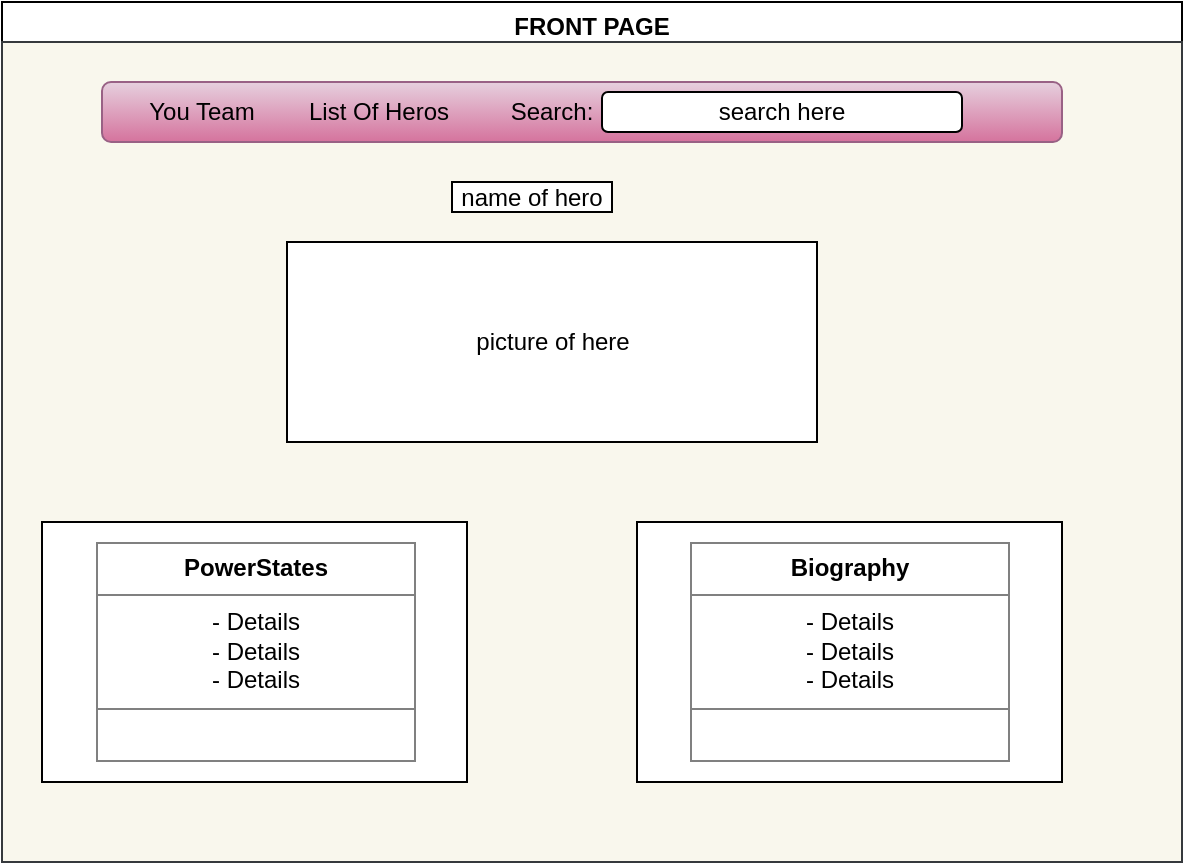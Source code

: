 <mxfile>
    <diagram id="0J6ytOLInglU2Zj-Hsx2" name="Page-1">
        <mxGraphModel dx="1061" dy="474" grid="1" gridSize="10" guides="1" tooltips="1" connect="1" arrows="1" fold="1" page="1" pageScale="1" pageWidth="850" pageHeight="1100" math="0" shadow="0">
            <root>
                <mxCell id="0"/>
                <mxCell id="1" parent="0"/>
                <mxCell id="2" value="FRONT PAGE" style="swimlane;" parent="1" vertex="1">
                    <mxGeometry x="120" y="90" width="590" height="430" as="geometry"/>
                </mxCell>
                <mxCell id="3" value="" style="rounded=0;whiteSpace=wrap;html=1;fillColor=#f9f7ed;strokeColor=#36393d;" parent="2" vertex="1">
                    <mxGeometry y="20" width="590" height="410" as="geometry"/>
                </mxCell>
                <mxCell id="4" value="" style="rounded=1;whiteSpace=wrap;html=1;fillColor=#e6d0de;strokeColor=#996185;gradientColor=#d5739d;" parent="2" vertex="1">
                    <mxGeometry x="50" y="40" width="480" height="30" as="geometry"/>
                </mxCell>
                <mxCell id="5" value="You Team" style="text;html=1;strokeColor=none;fillColor=none;align=center;verticalAlign=middle;whiteSpace=wrap;rounded=0;" parent="2" vertex="1">
                    <mxGeometry x="70" y="40" width="60" height="30" as="geometry"/>
                </mxCell>
                <mxCell id="6" value="List Of Heros" style="text;html=1;strokeColor=none;fillColor=none;align=center;verticalAlign=middle;whiteSpace=wrap;rounded=0;" parent="2" vertex="1">
                    <mxGeometry x="147" y="40" width="83" height="30" as="geometry"/>
                </mxCell>
                <mxCell id="7" value="Search:" style="text;html=1;strokeColor=none;fillColor=none;align=center;verticalAlign=middle;whiteSpace=wrap;rounded=0;" parent="2" vertex="1">
                    <mxGeometry x="245" y="40" width="60" height="30" as="geometry"/>
                </mxCell>
                <mxCell id="8" value="search here" style="rounded=1;whiteSpace=wrap;html=1;" parent="2" vertex="1">
                    <mxGeometry x="300" y="45" width="180" height="20" as="geometry"/>
                </mxCell>
                <mxCell id="9" value="picture of here" style="rounded=0;whiteSpace=wrap;html=1;" parent="2" vertex="1">
                    <mxGeometry x="142.5" y="120" width="265" height="100" as="geometry"/>
                </mxCell>
                <mxCell id="10" value="name of hero" style="rounded=0;whiteSpace=wrap;html=1;" parent="2" vertex="1">
                    <mxGeometry x="225" y="90" width="80" height="15" as="geometry"/>
                </mxCell>
                <mxCell id="11" value="" style="rounded=0;whiteSpace=wrap;html=1;" parent="2" vertex="1">
                    <mxGeometry x="20" y="260" width="212.5" height="130" as="geometry"/>
                </mxCell>
                <mxCell id="21" value="&lt;table border=&quot;1&quot; width=&quot;100%&quot; cellpadding=&quot;4&quot; style=&quot;width: 100% ; height: 100% ; border-collapse: collapse&quot;&gt;&lt;tbody&gt;&lt;tr&gt;&lt;th align=&quot;center&quot;&gt;PowerStates&lt;/th&gt;&lt;/tr&gt;&lt;tr&gt;&lt;td align=&quot;center&quot;&gt;- Details&lt;br&gt;- Details&lt;br&gt;- Details&lt;/td&gt;&lt;/tr&gt;&lt;tr&gt;&lt;td align=&quot;center&quot;&gt;&lt;br&gt;&lt;/td&gt;&lt;/tr&gt;&lt;/tbody&gt;&lt;/table&gt;" style="text;html=1;strokeColor=none;fillColor=none;overflow=fill;" parent="2" vertex="1">
                    <mxGeometry x="46.75" y="270" width="160" height="110" as="geometry"/>
                </mxCell>
                <mxCell id="22" value="" style="rounded=0;whiteSpace=wrap;html=1;" parent="2" vertex="1">
                    <mxGeometry x="317.5" y="260" width="212.5" height="130" as="geometry"/>
                </mxCell>
                <mxCell id="23" value="&lt;table border=&quot;1&quot; width=&quot;100%&quot; cellpadding=&quot;4&quot; style=&quot;width: 100% ; height: 100% ; border-collapse: collapse&quot;&gt;&lt;tbody&gt;&lt;tr&gt;&lt;th align=&quot;center&quot;&gt;Biography&lt;/th&gt;&lt;/tr&gt;&lt;tr&gt;&lt;td align=&quot;center&quot;&gt;- Details&lt;br&gt;- Details&lt;br&gt;- Details&lt;/td&gt;&lt;/tr&gt;&lt;tr&gt;&lt;td align=&quot;center&quot;&gt;&lt;br&gt;&lt;/td&gt;&lt;/tr&gt;&lt;/tbody&gt;&lt;/table&gt;" style="text;html=1;strokeColor=none;fillColor=none;overflow=fill;" parent="2" vertex="1">
                    <mxGeometry x="344.25" y="270" width="160" height="110" as="geometry"/>
                </mxCell>
            </root>
        </mxGraphModel>
    </diagram>
</mxfile>